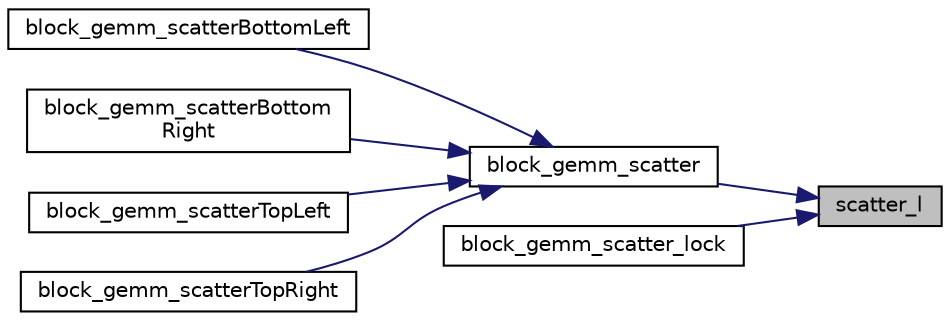 digraph "scatter_l"
{
 // LATEX_PDF_SIZE
  edge [fontname="Helvetica",fontsize="10",labelfontname="Helvetica",labelfontsize="10"];
  node [fontname="Helvetica",fontsize="10",shape=record];
  rankdir="RL";
  Node1 [label="scatter_l",height=0.2,width=0.4,color="black", fillcolor="grey75", style="filled", fontcolor="black",tooltip=" "];
  Node1 -> Node2 [dir="back",color="midnightblue",fontsize="10",style="solid",fontname="Helvetica"];
  Node2 [label="block_gemm_scatter",height=0.2,width=0.4,color="black", fillcolor="white", style="filled",URL="$scatter_8c.html#ae59cd8ac308235bfad3bd45dcf6f98bf",tooltip=" "];
  Node2 -> Node3 [dir="back",color="midnightblue",fontsize="10",style="solid",fontname="Helvetica"];
  Node3 [label="block_gemm_scatterBottomLeft",height=0.2,width=0.4,color="black", fillcolor="white", style="filled",URL="$scatter_8c.html#a07102482a2731ecf49ca38aac3a60811",tooltip=" "];
  Node2 -> Node4 [dir="back",color="midnightblue",fontsize="10",style="solid",fontname="Helvetica"];
  Node4 [label="block_gemm_scatterBottom\lRight",height=0.2,width=0.4,color="black", fillcolor="white", style="filled",URL="$scatter_8c.html#a2f6c53cb7e78dfe1a2b2f39ccc8778f8",tooltip=" "];
  Node2 -> Node5 [dir="back",color="midnightblue",fontsize="10",style="solid",fontname="Helvetica"];
  Node5 [label="block_gemm_scatterTopLeft",height=0.2,width=0.4,color="black", fillcolor="white", style="filled",URL="$scatter_8c.html#a3773f5ccfc386ce646f189527ed97593",tooltip=" "];
  Node2 -> Node6 [dir="back",color="midnightblue",fontsize="10",style="solid",fontname="Helvetica"];
  Node6 [label="block_gemm_scatterTopRight",height=0.2,width=0.4,color="black", fillcolor="white", style="filled",URL="$scatter_8c.html#a69662aa4438f644e816957d1bb522577",tooltip=" "];
  Node1 -> Node7 [dir="back",color="midnightblue",fontsize="10",style="solid",fontname="Helvetica"];
  Node7 [label="block_gemm_scatter_lock",height=0.2,width=0.4,color="black", fillcolor="white", style="filled",URL="$scatter_8c.html#a1f84867f8dd570915b24de76e1564446",tooltip=" "];
}
